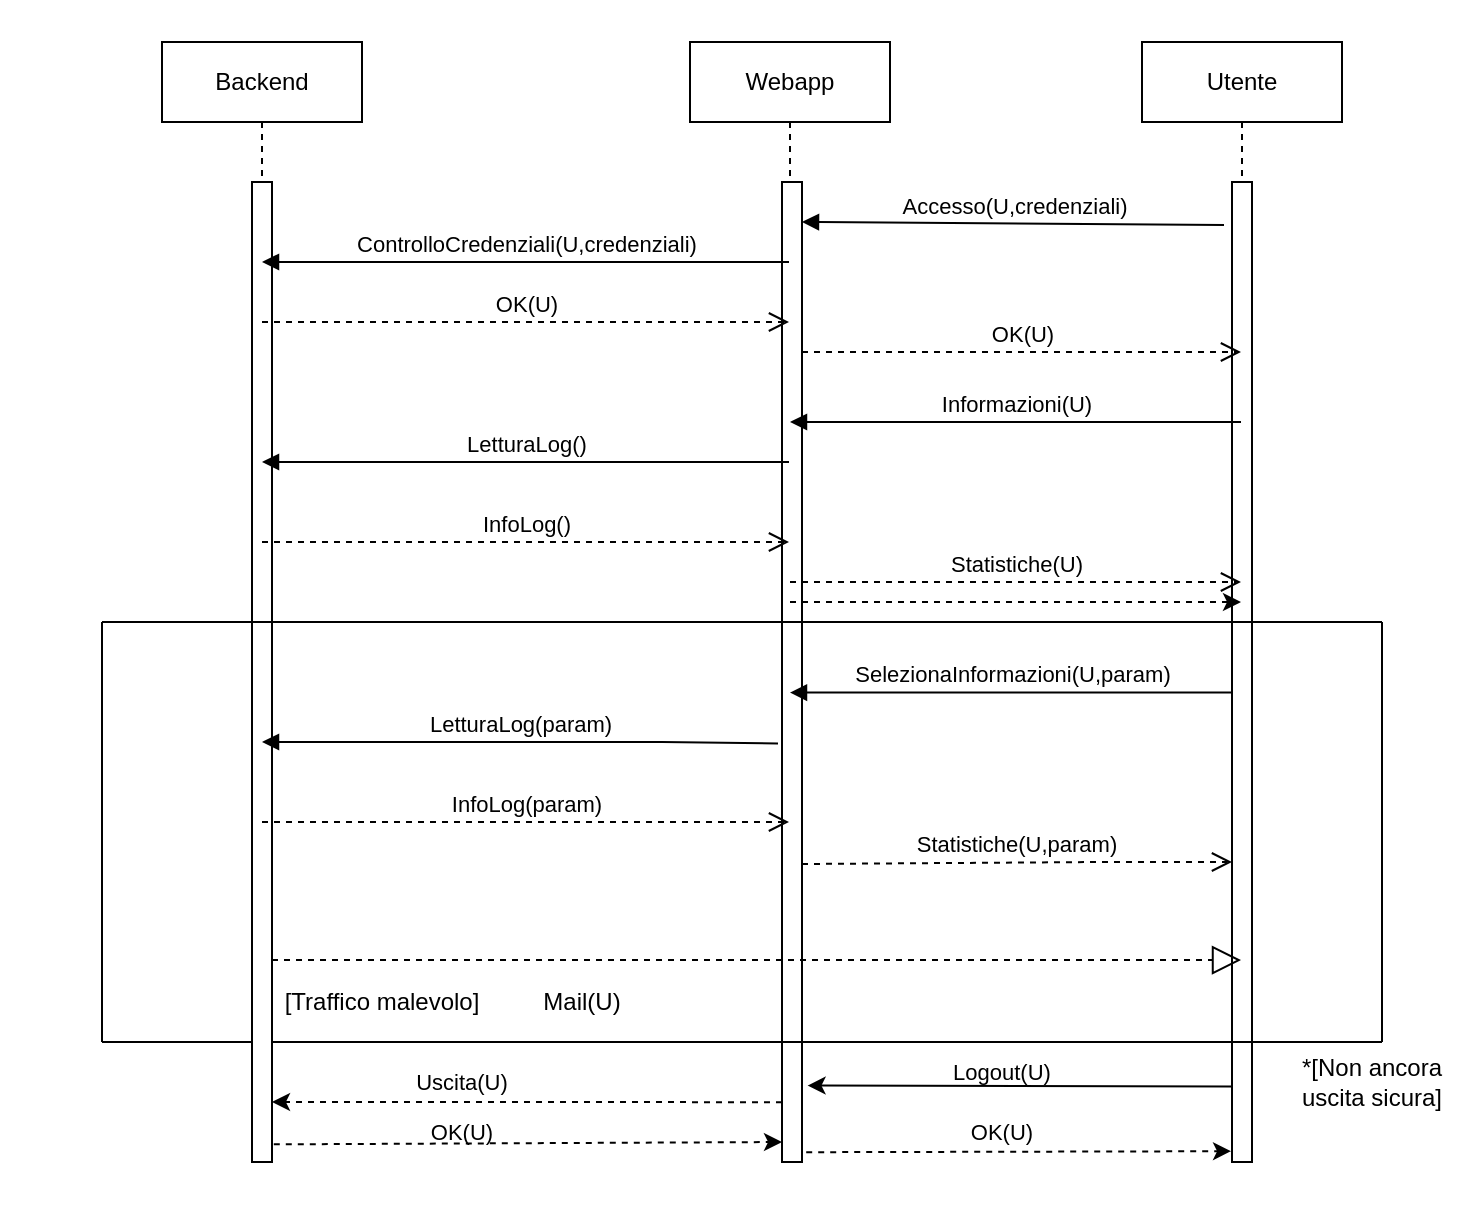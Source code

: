 <mxfile version="17.4.4" type="google"><diagram id="5ELUztjhlzZLojeXhEGT" name="Page-1"><mxGraphModel grid="1" page="1" gridSize="10" guides="1" tooltips="1" connect="1" arrows="1" fold="1" pageScale="1" pageWidth="827" pageHeight="1169" math="0" shadow="0"><root><mxCell id="0"/><mxCell id="1" parent="0"/><mxCell id="ohsH6hMNuN6EJUkKH7wi-131" value="Utente" style="shape=umlLifeline;perimeter=lifelinePerimeter;whiteSpace=wrap;html=1;container=1;collapsible=0;recursiveResize=0;outlineConnect=0;" vertex="1" parent="1"><mxGeometry x="640" y="30" width="100" height="560" as="geometry"/></mxCell><mxCell id="ohsH6hMNuN6EJUkKH7wi-134" value="" style="html=1;points=[];perimeter=orthogonalPerimeter;" vertex="1" parent="ohsH6hMNuN6EJUkKH7wi-131"><mxGeometry x="45" y="70" width="10" height="490" as="geometry"/></mxCell><mxCell id="ohsH6hMNuN6EJUkKH7wi-132" value="Webapp" style="shape=umlLifeline;perimeter=lifelinePerimeter;whiteSpace=wrap;html=1;container=1;collapsible=0;recursiveResize=0;outlineConnect=0;" vertex="1" parent="1"><mxGeometry x="414" y="30" width="100" height="560" as="geometry"/></mxCell><mxCell id="ohsH6hMNuN6EJUkKH7wi-135" value="" style="html=1;points=[];perimeter=orthogonalPerimeter;" vertex="1" parent="ohsH6hMNuN6EJUkKH7wi-132"><mxGeometry x="46" y="70" width="10" height="490" as="geometry"/></mxCell><mxCell id="ohsH6hMNuN6EJUkKH7wi-177" value="" style="endArrow=none;html=1;rounded=0;" edge="1" parent="ohsH6hMNuN6EJUkKH7wi-132"><mxGeometry width="50" height="50" relative="1" as="geometry"><mxPoint x="-294" y="500" as="sourcePoint"/><mxPoint x="346" y="500" as="targetPoint"/></mxGeometry></mxCell><mxCell id="ohsH6hMNuN6EJUkKH7wi-133" value="&lt;div&gt;Backend&lt;/div&gt;" style="shape=umlLifeline;perimeter=lifelinePerimeter;whiteSpace=wrap;html=1;container=1;collapsible=0;recursiveResize=0;outlineConnect=0;" vertex="1" parent="1"><mxGeometry x="150" y="30" width="100" height="560" as="geometry"/></mxCell><mxCell id="ohsH6hMNuN6EJUkKH7wi-136" value="" style="html=1;points=[];perimeter=orthogonalPerimeter;" vertex="1" parent="ohsH6hMNuN6EJUkKH7wi-133"><mxGeometry x="45" y="70" width="10" height="490" as="geometry"/></mxCell><mxCell id="ohsH6hMNuN6EJUkKH7wi-137" value="Accesso(U,credenziali)" style="html=1;verticalAlign=bottom;endArrow=block;rounded=0;exitX=-0.4;exitY=0.044;exitDx=0;exitDy=0;exitPerimeter=0;" edge="1" parent="1" source="ohsH6hMNuN6EJUkKH7wi-134"><mxGeometry width="80" relative="1" as="geometry"><mxPoint x="680" y="120" as="sourcePoint"/><mxPoint x="470" y="120" as="targetPoint"/></mxGeometry></mxCell><mxCell id="ohsH6hMNuN6EJUkKH7wi-139" value="ControlloCredenziali(U,credenziali)" style="html=1;verticalAlign=bottom;endArrow=block;rounded=0;" edge="1" parent="1" source="ohsH6hMNuN6EJUkKH7wi-132" target="ohsH6hMNuN6EJUkKH7wi-133"><mxGeometry width="80" relative="1" as="geometry"><mxPoint x="430" y="140" as="sourcePoint"/><mxPoint x="450" y="310" as="targetPoint"/><Array as="points"><mxPoint x="410" y="140"/><mxPoint x="380" y="140"/><mxPoint x="370" y="140"/><mxPoint x="360" y="140"/><mxPoint x="350" y="140"/><mxPoint x="330" y="140"/><mxPoint x="310" y="140"/></Array></mxGeometry></mxCell><mxCell id="ohsH6hMNuN6EJUkKH7wi-142" value="OK(U)" style="html=1;verticalAlign=bottom;endArrow=open;dashed=1;endSize=8;rounded=0;" edge="1" parent="1" target="ohsH6hMNuN6EJUkKH7wi-131"><mxGeometry relative="1" as="geometry"><mxPoint x="470" y="185" as="sourcePoint"/><mxPoint x="530" y="200" as="targetPoint"/></mxGeometry></mxCell><mxCell id="ohsH6hMNuN6EJUkKH7wi-143" value="Informazioni(U)" style="html=1;verticalAlign=bottom;endArrow=block;rounded=0;" edge="1" parent="1" source="ohsH6hMNuN6EJUkKH7wi-131" target="ohsH6hMNuN6EJUkKH7wi-132"><mxGeometry width="80" relative="1" as="geometry"><mxPoint x="530" y="220" as="sourcePoint"/><mxPoint x="610" y="220" as="targetPoint"/><Array as="points"><mxPoint x="580" y="220"/></Array></mxGeometry></mxCell><mxCell id="ohsH6hMNuN6EJUkKH7wi-146" value="OK(U)" style="html=1;verticalAlign=bottom;endArrow=open;dashed=1;endSize=8;rounded=0;" edge="1" parent="1" source="ohsH6hMNuN6EJUkKH7wi-133" target="ohsH6hMNuN6EJUkKH7wi-132"><mxGeometry relative="1" as="geometry"><mxPoint x="330" y="170" as="sourcePoint"/><mxPoint x="250" y="170" as="targetPoint"/><Array as="points"><mxPoint x="320" y="170"/></Array></mxGeometry></mxCell><mxCell id="ohsH6hMNuN6EJUkKH7wi-148" value="LetturaLog()" style="html=1;verticalAlign=bottom;endArrow=block;rounded=0;" edge="1" parent="1" source="ohsH6hMNuN6EJUkKH7wi-132" target="ohsH6hMNuN6EJUkKH7wi-133"><mxGeometry width="80" relative="1" as="geometry"><mxPoint x="370" y="310" as="sourcePoint"/><mxPoint x="450" y="310" as="targetPoint"/><Array as="points"><mxPoint x="360" y="240"/></Array></mxGeometry></mxCell><mxCell id="ohsH6hMNuN6EJUkKH7wi-149" value="InfoLog()" style="html=1;verticalAlign=bottom;endArrow=open;dashed=1;endSize=8;rounded=0;" edge="1" parent="1" source="ohsH6hMNuN6EJUkKH7wi-133" target="ohsH6hMNuN6EJUkKH7wi-132"><mxGeometry relative="1" as="geometry"><mxPoint x="450" y="310" as="sourcePoint"/><mxPoint x="370" y="310" as="targetPoint"/><Array as="points"><mxPoint x="330" y="280"/><mxPoint x="380" y="280"/></Array></mxGeometry></mxCell><mxCell id="ohsH6hMNuN6EJUkKH7wi-150" value="Statistiche(U)" style="html=1;verticalAlign=bottom;endArrow=open;dashed=1;endSize=8;rounded=0;" edge="1" parent="1" source="ohsH6hMNuN6EJUkKH7wi-132" target="ohsH6hMNuN6EJUkKH7wi-131"><mxGeometry relative="1" as="geometry"><mxPoint x="450" y="310" as="sourcePoint"/><mxPoint x="370" y="310" as="targetPoint"/><Array as="points"><mxPoint x="540" y="300"/></Array></mxGeometry></mxCell><mxCell id="ohsH6hMNuN6EJUkKH7wi-166" value="&lt;div&gt;SelezionaInformazioni(U,param)&lt;/div&gt;" style="html=1;verticalAlign=bottom;endArrow=block;rounded=0;exitX=0;exitY=0.521;exitDx=0;exitDy=0;exitPerimeter=0;" edge="1" parent="1" source="ohsH6hMNuN6EJUkKH7wi-134" target="ohsH6hMNuN6EJUkKH7wi-132"><mxGeometry width="80" relative="1" as="geometry"><mxPoint x="540" y="350" as="sourcePoint"/><mxPoint x="620" y="350" as="targetPoint"/></mxGeometry></mxCell><mxCell id="ohsH6hMNuN6EJUkKH7wi-167" value="InfoLog(param)" style="html=1;verticalAlign=bottom;endArrow=open;dashed=1;endSize=8;rounded=0;" edge="1" parent="1" source="ohsH6hMNuN6EJUkKH7wi-133" target="ohsH6hMNuN6EJUkKH7wi-132"><mxGeometry relative="1" as="geometry"><mxPoint x="514" y="460" as="sourcePoint"/><mxPoint x="460" y="370" as="targetPoint"/><Array as="points"><mxPoint x="310" y="420"/><mxPoint x="410" y="420"/></Array></mxGeometry></mxCell><mxCell id="ohsH6hMNuN6EJUkKH7wi-168" value="LetturaLog(param)" style="html=1;verticalAlign=bottom;endArrow=block;rounded=0;exitX=-0.2;exitY=0.573;exitDx=0;exitDy=0;exitPerimeter=0;" edge="1" parent="1" source="ohsH6hMNuN6EJUkKH7wi-135" target="ohsH6hMNuN6EJUkKH7wi-133"><mxGeometry width="80" relative="1" as="geometry"><mxPoint x="205" y="400" as="sourcePoint"/><mxPoint x="330" y="440" as="targetPoint"/><Array as="points"><mxPoint x="400" y="380"/></Array></mxGeometry></mxCell><mxCell id="ohsH6hMNuN6EJUkKH7wi-169" value="Statistiche(U,param)" style="html=1;verticalAlign=bottom;endArrow=open;dashed=1;endSize=8;rounded=0;" edge="1" parent="1" target="ohsH6hMNuN6EJUkKH7wi-134"><mxGeometry relative="1" as="geometry"><mxPoint x="470" y="441" as="sourcePoint"/><mxPoint x="520" y="430" as="targetPoint"/><Array as="points"><mxPoint x="620" y="440"/></Array></mxGeometry></mxCell><mxCell id="ohsH6hMNuN6EJUkKH7wi-170" value="" style="endArrow=block;dashed=1;endFill=0;endSize=12;html=1;rounded=0;exitX=1;exitY=0.794;exitDx=0;exitDy=0;exitPerimeter=0;" edge="1" parent="1" source="ohsH6hMNuN6EJUkKH7wi-136" target="ohsH6hMNuN6EJUkKH7wi-131"><mxGeometry width="160" relative="1" as="geometry"><mxPoint x="210" y="490" as="sourcePoint"/><mxPoint x="370" y="490" as="targetPoint"/></mxGeometry></mxCell><mxCell id="ohsH6hMNuN6EJUkKH7wi-171" value="[Traffico malevolo]" style="text;html=1;strokeColor=none;fillColor=none;align=center;verticalAlign=middle;whiteSpace=wrap;rounded=0;shadow=0;glass=0;" vertex="1" parent="1"><mxGeometry x="205" y="500" width="110" height="20" as="geometry"/></mxCell><mxCell id="ohsH6hMNuN6EJUkKH7wi-173" value="Mail(U)" style="text;html=1;strokeColor=none;fillColor=none;align=center;verticalAlign=middle;whiteSpace=wrap;rounded=0;shadow=0;glass=0;" vertex="1" parent="1"><mxGeometry x="330" y="500" width="60" height="20" as="geometry"/></mxCell><mxCell id="ohsH6hMNuN6EJUkKH7wi-174" value="" style="endArrow=none;html=1;rounded=0;" edge="1" parent="1"><mxGeometry width="50" height="50" relative="1" as="geometry"><mxPoint x="120" y="320" as="sourcePoint"/><mxPoint x="760" y="320" as="targetPoint"/></mxGeometry></mxCell><mxCell id="ohsH6hMNuN6EJUkKH7wi-176" value="" style="endArrow=none;html=1;rounded=0;" edge="1" parent="1"><mxGeometry width="50" height="50" relative="1" as="geometry"><mxPoint x="120" y="530" as="sourcePoint"/><mxPoint x="120" y="320" as="targetPoint"/></mxGeometry></mxCell><mxCell id="ohsH6hMNuN6EJUkKH7wi-178" value="" style="endArrow=none;html=1;rounded=0;" edge="1" parent="1"><mxGeometry width="50" height="50" relative="1" as="geometry"><mxPoint x="760" y="530" as="sourcePoint"/><mxPoint x="760" y="320" as="targetPoint"/></mxGeometry></mxCell><mxCell id="ohsH6hMNuN6EJUkKH7wi-179" value="*[Non ancora uscita sicura]" style="text;html=1;strokeColor=none;fillColor=none;align=center;verticalAlign=middle;whiteSpace=wrap;rounded=0;shadow=0;glass=0;" vertex="1" parent="1"><mxGeometry x="710" y="535" width="90" height="30" as="geometry"/></mxCell><mxCell id="thMBtbTby8sS56BTiMN0-1" value="" style="endArrow=classic;html=1;rounded=0;exitX=0.021;exitY=0.923;exitDx=0;exitDy=0;exitPerimeter=0;entryX=1.279;entryY=0.922;entryDx=0;entryDy=0;entryPerimeter=0;" edge="1" parent="1" source="ohsH6hMNuN6EJUkKH7wi-134" target="ohsH6hMNuN6EJUkKH7wi-135"><mxGeometry width="50" height="50" relative="1" as="geometry"><mxPoint x="600" y="670" as="sourcePoint"/><mxPoint x="650" y="620" as="targetPoint"/><Array as="points"/></mxGeometry></mxCell><mxCell id="thMBtbTby8sS56BTiMN0-2" value="&lt;font style=&quot;font-size: 11px&quot;&gt;Logout(U)&lt;/font&gt;" style="text;html=1;strokeColor=none;fillColor=none;align=center;verticalAlign=middle;whiteSpace=wrap;rounded=0;" vertex="1" parent="1"><mxGeometry x="540" y="540" width="60" height="10" as="geometry"/></mxCell><mxCell id="thMBtbTby8sS56BTiMN0-3" value="" style="endArrow=classic;html=1;rounded=0;fontSize=11;dashed=1;exitX=0;exitY=0.939;exitDx=0;exitDy=0;exitPerimeter=0;" edge="1" parent="1" source="ohsH6hMNuN6EJUkKH7wi-135" target="ohsH6hMNuN6EJUkKH7wi-136"><mxGeometry width="50" height="50" relative="1" as="geometry"><mxPoint x="290" y="670" as="sourcePoint"/><mxPoint x="340" y="620" as="targetPoint"/><Array as="points"><mxPoint x="350" y="560"/></Array></mxGeometry></mxCell><mxCell id="thMBtbTby8sS56BTiMN0-4" value="Uscita(U)" style="text;html=1;strokeColor=none;fillColor=none;align=center;verticalAlign=middle;whiteSpace=wrap;rounded=0;fontSize=11;" vertex="1" parent="1"><mxGeometry x="270" y="540" width="60" height="20" as="geometry"/></mxCell><mxCell id="thMBtbTby8sS56BTiMN0-5" value="" style="endArrow=classic;html=1;rounded=0;dashed=1;fontSize=11;exitX=1.09;exitY=0.982;exitDx=0;exitDy=0;exitPerimeter=0;" edge="1" parent="1" source="ohsH6hMNuN6EJUkKH7wi-136"><mxGeometry width="50" height="50" relative="1" as="geometry"><mxPoint x="200" y="570" as="sourcePoint"/><mxPoint x="460" y="580" as="targetPoint"/></mxGeometry></mxCell><mxCell id="thMBtbTby8sS56BTiMN0-6" value="OK(U)" style="text;html=1;strokeColor=none;fillColor=none;align=center;verticalAlign=middle;whiteSpace=wrap;rounded=0;fontSize=11;" vertex="1" parent="1"><mxGeometry x="270" y="570" width="60" height="10" as="geometry"/></mxCell><mxCell id="thMBtbTby8sS56BTiMN0-7" value="" style="endArrow=classic;html=1;rounded=0;dashed=1;fontSize=11;" edge="1" parent="1" source="ohsH6hMNuN6EJUkKH7wi-132" target="ohsH6hMNuN6EJUkKH7wi-131"><mxGeometry width="50" height="50" relative="1" as="geometry"><mxPoint x="530" y="640" as="sourcePoint"/><mxPoint x="580" y="590" as="targetPoint"/></mxGeometry></mxCell><mxCell id="thMBtbTby8sS56BTiMN0-8" value="" style="endArrow=classic;html=1;rounded=0;dashed=1;fontSize=11;exitX=1.21;exitY=0.99;exitDx=0;exitDy=0;exitPerimeter=0;entryX=-0.048;entryY=0.989;entryDx=0;entryDy=0;entryPerimeter=0;" edge="1" parent="1" source="ohsH6hMNuN6EJUkKH7wi-135" target="ohsH6hMNuN6EJUkKH7wi-134"><mxGeometry width="50" height="50" relative="1" as="geometry"><mxPoint x="440" y="610" as="sourcePoint"/><mxPoint x="680" y="585" as="targetPoint"/></mxGeometry></mxCell><mxCell id="thMBtbTby8sS56BTiMN0-9" value="OK(U)" style="text;html=1;strokeColor=none;fillColor=none;align=center;verticalAlign=middle;whiteSpace=wrap;rounded=0;fontSize=11;" vertex="1" parent="1"><mxGeometry x="540" y="570" width="60" height="10" as="geometry"/></mxCell><mxCell id="9GFMC36CeSBCn2047Plm-1" value="" style="rounded=0;whiteSpace=wrap;html=1;strokeColor=#FFFFFF;" vertex="1" parent="1"><mxGeometry x="70" y="10" width="10" height="60" as="geometry"/></mxCell><mxCell id="9GFMC36CeSBCn2047Plm-2" value="" style="rounded=0;whiteSpace=wrap;html=1;strokeColor=#FFFFFF;" vertex="1" parent="1"><mxGeometry x="680" y="600" width="120" height="20" as="geometry"/></mxCell></root></mxGraphModel></diagram></mxfile>